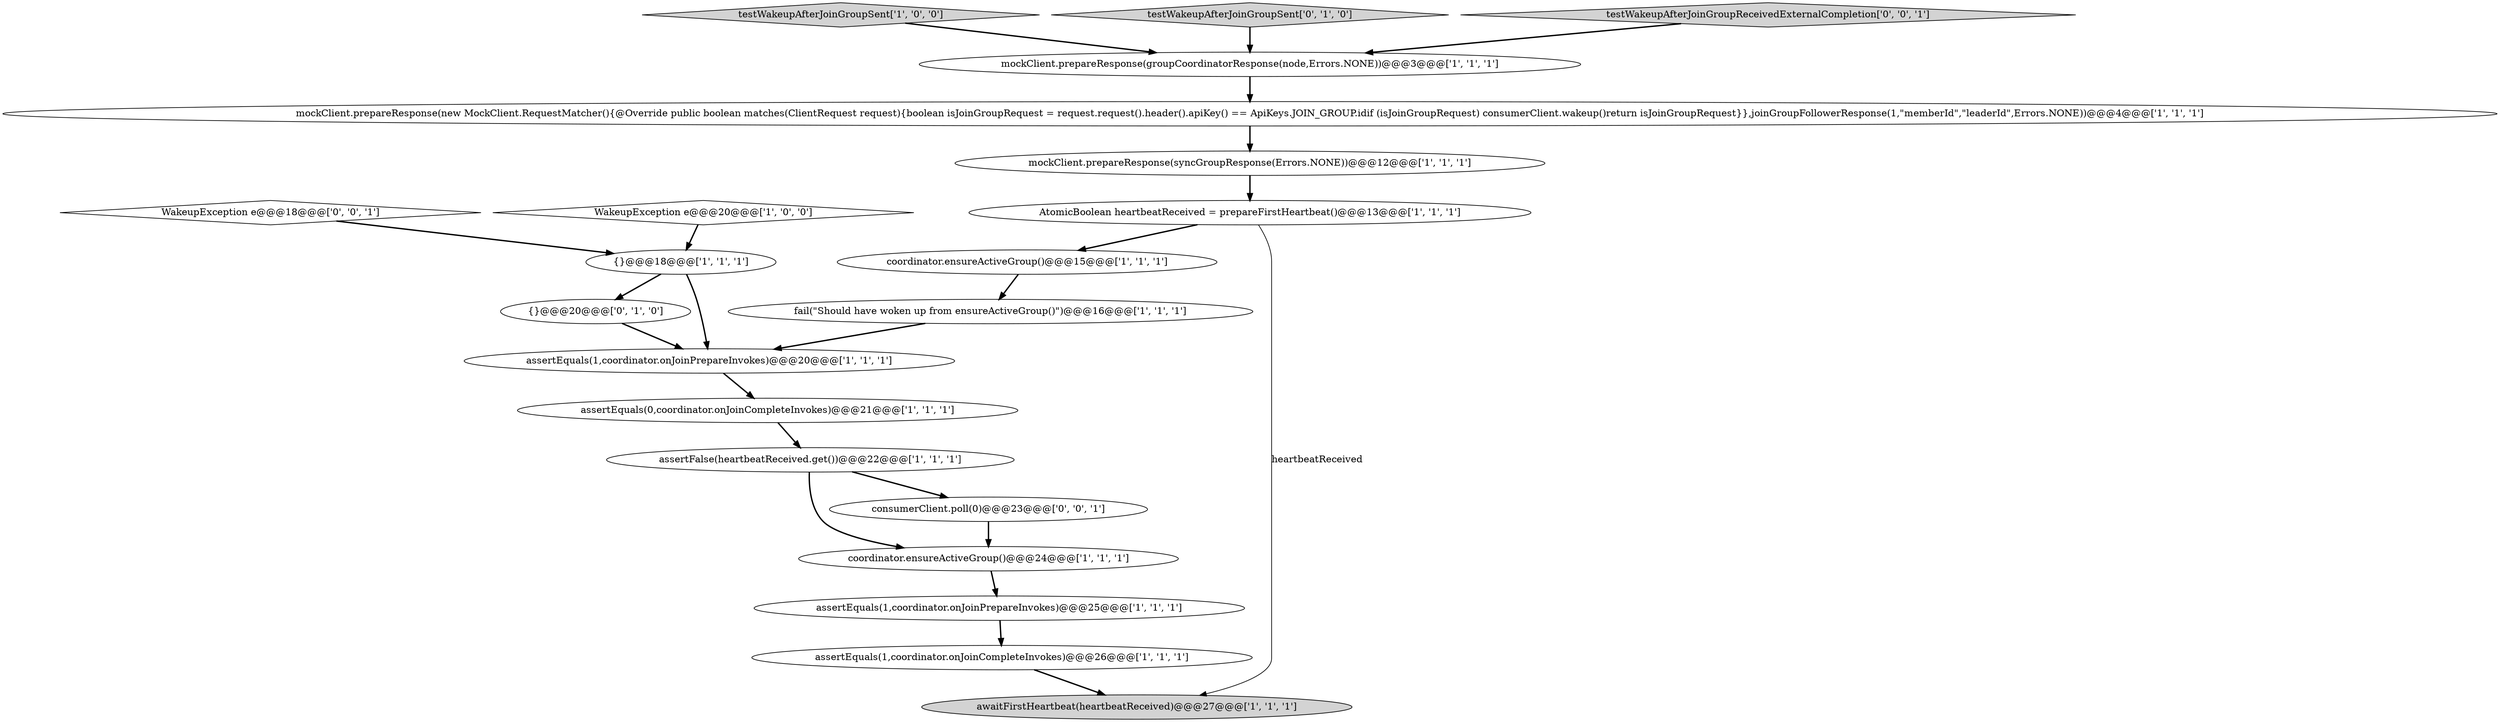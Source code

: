 digraph {
1 [style = filled, label = "coordinator.ensureActiveGroup()@@@24@@@['1', '1', '1']", fillcolor = white, shape = ellipse image = "AAA0AAABBB1BBB"];
9 [style = filled, label = "AtomicBoolean heartbeatReceived = prepareFirstHeartbeat()@@@13@@@['1', '1', '1']", fillcolor = white, shape = ellipse image = "AAA0AAABBB1BBB"];
8 [style = filled, label = "assertEquals(1,coordinator.onJoinCompleteInvokes)@@@26@@@['1', '1', '1']", fillcolor = white, shape = ellipse image = "AAA0AAABBB1BBB"];
12 [style = filled, label = "{}@@@18@@@['1', '1', '1']", fillcolor = white, shape = ellipse image = "AAA0AAABBB1BBB"];
19 [style = filled, label = "WakeupException e@@@18@@@['0', '0', '1']", fillcolor = white, shape = diamond image = "AAA0AAABBB3BBB"];
20 [style = filled, label = "consumerClient.poll(0)@@@23@@@['0', '0', '1']", fillcolor = white, shape = ellipse image = "AAA0AAABBB3BBB"];
6 [style = filled, label = "assertEquals(1,coordinator.onJoinPrepareInvokes)@@@20@@@['1', '1', '1']", fillcolor = white, shape = ellipse image = "AAA0AAABBB1BBB"];
16 [style = filled, label = "{}@@@20@@@['0', '1', '0']", fillcolor = white, shape = ellipse image = "AAA0AAABBB2BBB"];
3 [style = filled, label = "assertEquals(1,coordinator.onJoinPrepareInvokes)@@@25@@@['1', '1', '1']", fillcolor = white, shape = ellipse image = "AAA0AAABBB1BBB"];
10 [style = filled, label = "assertFalse(heartbeatReceived.get())@@@22@@@['1', '1', '1']", fillcolor = white, shape = ellipse image = "AAA0AAABBB1BBB"];
2 [style = filled, label = "awaitFirstHeartbeat(heartbeatReceived)@@@27@@@['1', '1', '1']", fillcolor = lightgray, shape = ellipse image = "AAA0AAABBB1BBB"];
0 [style = filled, label = "testWakeupAfterJoinGroupSent['1', '0', '0']", fillcolor = lightgray, shape = diamond image = "AAA0AAABBB1BBB"];
17 [style = filled, label = "testWakeupAfterJoinGroupSent['0', '1', '0']", fillcolor = lightgray, shape = diamond image = "AAA0AAABBB2BBB"];
7 [style = filled, label = "WakeupException e@@@20@@@['1', '0', '0']", fillcolor = white, shape = diamond image = "AAA0AAABBB1BBB"];
15 [style = filled, label = "fail(\"Should have woken up from ensureActiveGroup()\")@@@16@@@['1', '1', '1']", fillcolor = white, shape = ellipse image = "AAA0AAABBB1BBB"];
4 [style = filled, label = "mockClient.prepareResponse(syncGroupResponse(Errors.NONE))@@@12@@@['1', '1', '1']", fillcolor = white, shape = ellipse image = "AAA0AAABBB1BBB"];
13 [style = filled, label = "mockClient.prepareResponse(new MockClient.RequestMatcher(){@Override public boolean matches(ClientRequest request){boolean isJoinGroupRequest = request.request().header().apiKey() == ApiKeys.JOIN_GROUP.idif (isJoinGroupRequest) consumerClient.wakeup()return isJoinGroupRequest}},joinGroupFollowerResponse(1,\"memberId\",\"leaderId\",Errors.NONE))@@@4@@@['1', '1', '1']", fillcolor = white, shape = ellipse image = "AAA0AAABBB1BBB"];
11 [style = filled, label = "mockClient.prepareResponse(groupCoordinatorResponse(node,Errors.NONE))@@@3@@@['1', '1', '1']", fillcolor = white, shape = ellipse image = "AAA0AAABBB1BBB"];
5 [style = filled, label = "coordinator.ensureActiveGroup()@@@15@@@['1', '1', '1']", fillcolor = white, shape = ellipse image = "AAA0AAABBB1BBB"];
18 [style = filled, label = "testWakeupAfterJoinGroupReceivedExternalCompletion['0', '0', '1']", fillcolor = lightgray, shape = diamond image = "AAA0AAABBB3BBB"];
14 [style = filled, label = "assertEquals(0,coordinator.onJoinCompleteInvokes)@@@21@@@['1', '1', '1']", fillcolor = white, shape = ellipse image = "AAA0AAABBB1BBB"];
4->9 [style = bold, label=""];
10->20 [style = bold, label=""];
19->12 [style = bold, label=""];
7->12 [style = bold, label=""];
16->6 [style = bold, label=""];
18->11 [style = bold, label=""];
1->3 [style = bold, label=""];
14->10 [style = bold, label=""];
5->15 [style = bold, label=""];
0->11 [style = bold, label=""];
15->6 [style = bold, label=""];
12->16 [style = bold, label=""];
20->1 [style = bold, label=""];
12->6 [style = bold, label=""];
6->14 [style = bold, label=""];
8->2 [style = bold, label=""];
9->2 [style = solid, label="heartbeatReceived"];
3->8 [style = bold, label=""];
11->13 [style = bold, label=""];
9->5 [style = bold, label=""];
10->1 [style = bold, label=""];
13->4 [style = bold, label=""];
17->11 [style = bold, label=""];
}

